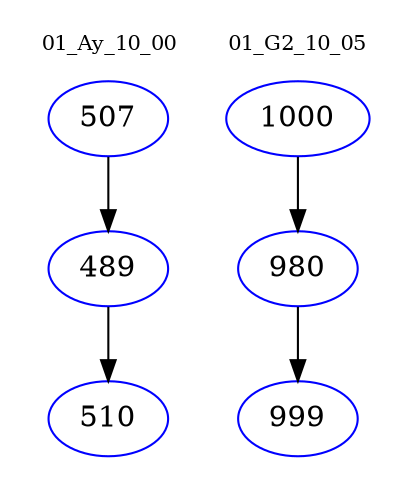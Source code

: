 digraph{
subgraph cluster_0 {
color = white
label = "01_Ay_10_00";
fontsize=10;
T0_507 [label="507", color="blue"]
T0_507 -> T0_489 [color="black"]
T0_489 [label="489", color="blue"]
T0_489 -> T0_510 [color="black"]
T0_510 [label="510", color="blue"]
}
subgraph cluster_1 {
color = white
label = "01_G2_10_05";
fontsize=10;
T1_1000 [label="1000", color="blue"]
T1_1000 -> T1_980 [color="black"]
T1_980 [label="980", color="blue"]
T1_980 -> T1_999 [color="black"]
T1_999 [label="999", color="blue"]
}
}

